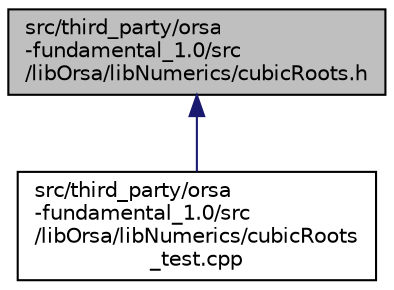 digraph "src/third_party/orsa-fundamental_1.0/src/libOrsa/libNumerics/cubicRoots.h"
{
  edge [fontname="Helvetica",fontsize="10",labelfontname="Helvetica",labelfontsize="10"];
  node [fontname="Helvetica",fontsize="10",shape=record];
  Node1 [label="src/third_party/orsa\l-fundamental_1.0/src\l/libOrsa/libNumerics/cubicRoots.h",height=0.2,width=0.4,color="black", fillcolor="grey75", style="filled", fontcolor="black"];
  Node1 -> Node2 [dir="back",color="midnightblue",fontsize="10",style="solid",fontname="Helvetica"];
  Node2 [label="src/third_party/orsa\l-fundamental_1.0/src\l/libOrsa/libNumerics/cubicRoots\l_test.cpp",height=0.2,width=0.4,color="black", fillcolor="white", style="filled",URL="$libNumerics_2cubicRoots__test_8cpp.html"];
}

